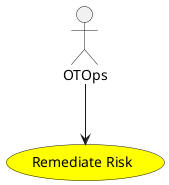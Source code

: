 @startuml


usecase "Remediate Risk" as RemediateRisk #yellow

Actor "OTOps" as OTOps

OTOps --> RemediateRisk











@enduml
